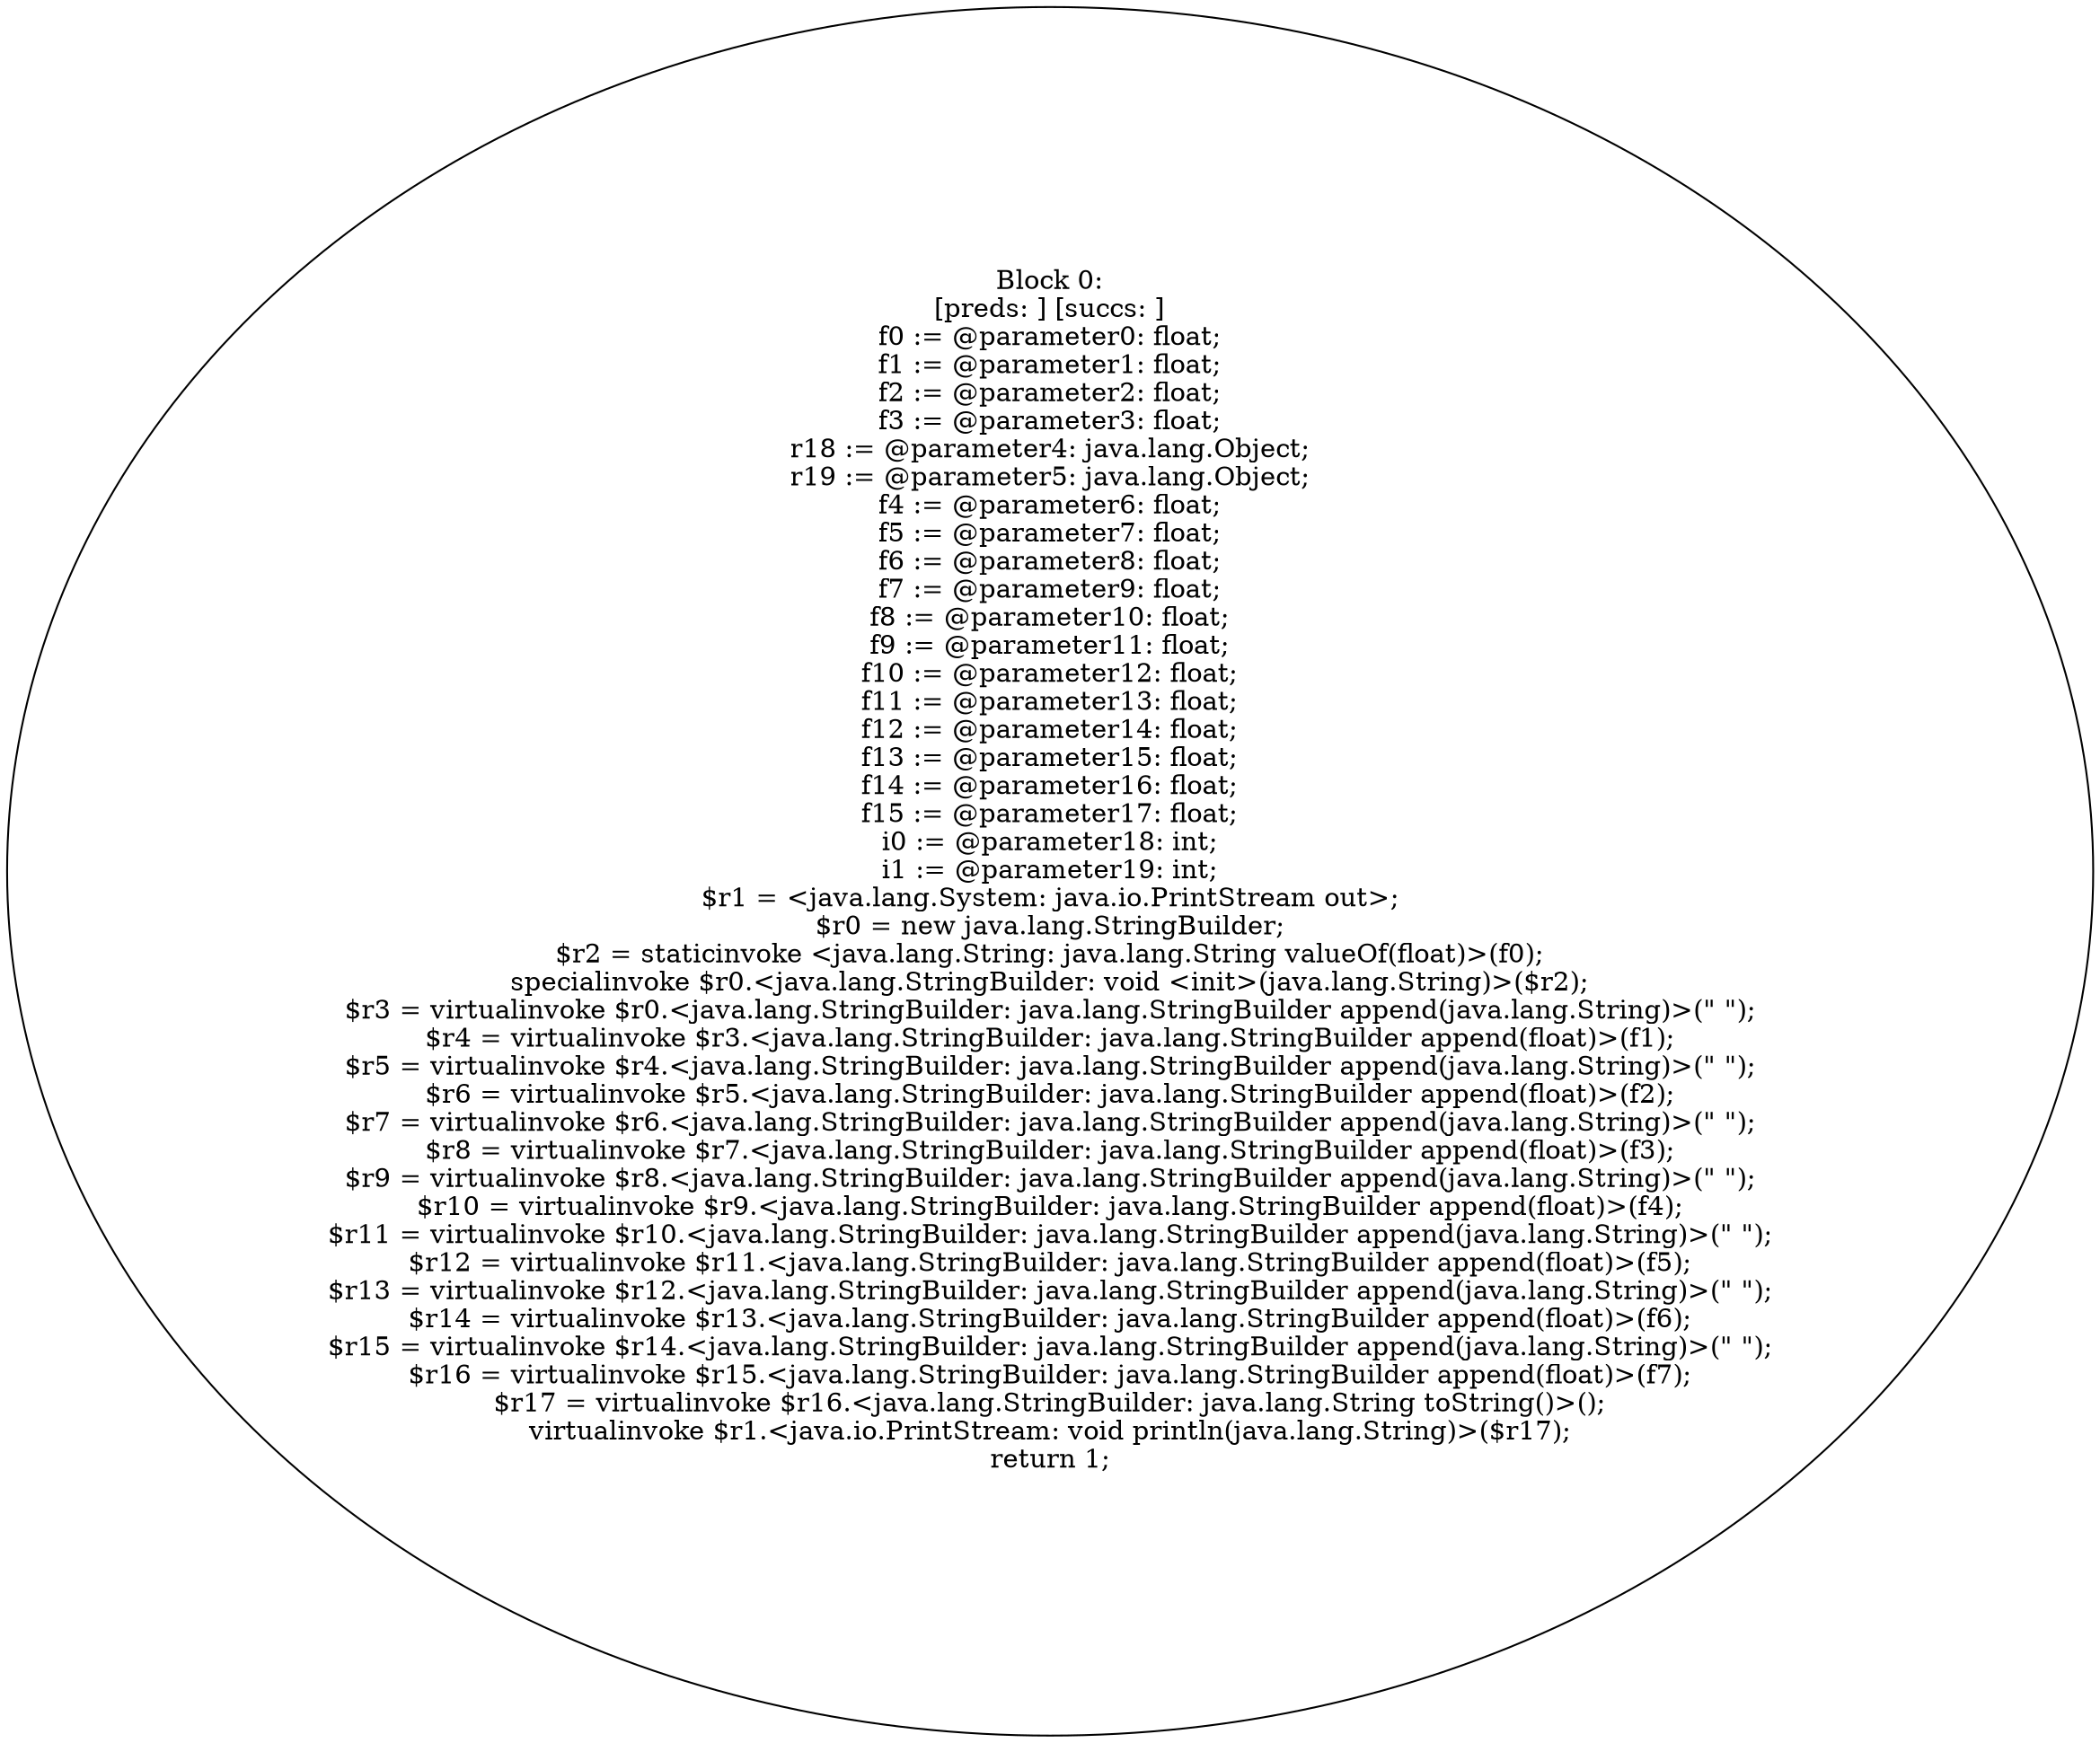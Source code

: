 digraph "unitGraph" {
    "Block 0:
[preds: ] [succs: ]
f0 := @parameter0: float;
f1 := @parameter1: float;
f2 := @parameter2: float;
f3 := @parameter3: float;
r18 := @parameter4: java.lang.Object;
r19 := @parameter5: java.lang.Object;
f4 := @parameter6: float;
f5 := @parameter7: float;
f6 := @parameter8: float;
f7 := @parameter9: float;
f8 := @parameter10: float;
f9 := @parameter11: float;
f10 := @parameter12: float;
f11 := @parameter13: float;
f12 := @parameter14: float;
f13 := @parameter15: float;
f14 := @parameter16: float;
f15 := @parameter17: float;
i0 := @parameter18: int;
i1 := @parameter19: int;
$r1 = <java.lang.System: java.io.PrintStream out>;
$r0 = new java.lang.StringBuilder;
$r2 = staticinvoke <java.lang.String: java.lang.String valueOf(float)>(f0);
specialinvoke $r0.<java.lang.StringBuilder: void <init>(java.lang.String)>($r2);
$r3 = virtualinvoke $r0.<java.lang.StringBuilder: java.lang.StringBuilder append(java.lang.String)>(\" \");
$r4 = virtualinvoke $r3.<java.lang.StringBuilder: java.lang.StringBuilder append(float)>(f1);
$r5 = virtualinvoke $r4.<java.lang.StringBuilder: java.lang.StringBuilder append(java.lang.String)>(\" \");
$r6 = virtualinvoke $r5.<java.lang.StringBuilder: java.lang.StringBuilder append(float)>(f2);
$r7 = virtualinvoke $r6.<java.lang.StringBuilder: java.lang.StringBuilder append(java.lang.String)>(\" \");
$r8 = virtualinvoke $r7.<java.lang.StringBuilder: java.lang.StringBuilder append(float)>(f3);
$r9 = virtualinvoke $r8.<java.lang.StringBuilder: java.lang.StringBuilder append(java.lang.String)>(\" \");
$r10 = virtualinvoke $r9.<java.lang.StringBuilder: java.lang.StringBuilder append(float)>(f4);
$r11 = virtualinvoke $r10.<java.lang.StringBuilder: java.lang.StringBuilder append(java.lang.String)>(\" \");
$r12 = virtualinvoke $r11.<java.lang.StringBuilder: java.lang.StringBuilder append(float)>(f5);
$r13 = virtualinvoke $r12.<java.lang.StringBuilder: java.lang.StringBuilder append(java.lang.String)>(\" \");
$r14 = virtualinvoke $r13.<java.lang.StringBuilder: java.lang.StringBuilder append(float)>(f6);
$r15 = virtualinvoke $r14.<java.lang.StringBuilder: java.lang.StringBuilder append(java.lang.String)>(\" \");
$r16 = virtualinvoke $r15.<java.lang.StringBuilder: java.lang.StringBuilder append(float)>(f7);
$r17 = virtualinvoke $r16.<java.lang.StringBuilder: java.lang.String toString()>();
virtualinvoke $r1.<java.io.PrintStream: void println(java.lang.String)>($r17);
return 1;
"
}
